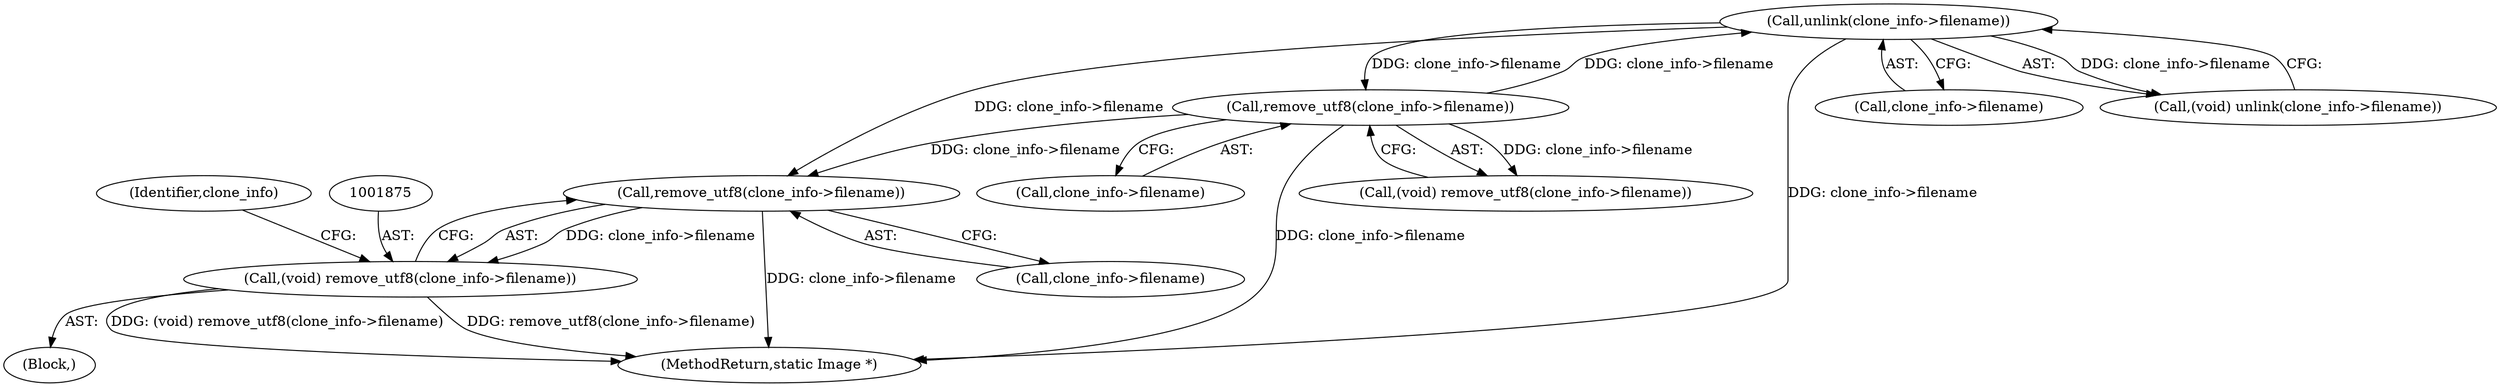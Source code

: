 digraph "0_ImageMagick_e5c063a1007506ba69e97a35effcdef944421c89@API" {
"1001876" [label="(Call,remove_utf8(clone_info->filename))"];
"1001756" [label="(Call,unlink(clone_info->filename))"];
"1001669" [label="(Call,remove_utf8(clone_info->filename))"];
"1001874" [label="(Call,(void) remove_utf8(clone_info->filename))"];
"1001757" [label="(Call,clone_info->filename)"];
"1001874" [label="(Call,(void) remove_utf8(clone_info->filename))"];
"1001754" [label="(Call,(void) unlink(clone_info->filename))"];
"1001864" [label="(Block,)"];
"1001877" [label="(Call,clone_info->filename)"];
"1001670" [label="(Call,clone_info->filename)"];
"1001669" [label="(Call,remove_utf8(clone_info->filename))"];
"1001667" [label="(Call,(void) remove_utf8(clone_info->filename))"];
"1001756" [label="(Call,unlink(clone_info->filename))"];
"1001916" [label="(MethodReturn,static Image *)"];
"1001881" [label="(Identifier,clone_info)"];
"1001876" [label="(Call,remove_utf8(clone_info->filename))"];
"1001876" -> "1001874"  [label="AST: "];
"1001876" -> "1001877"  [label="CFG: "];
"1001877" -> "1001876"  [label="AST: "];
"1001874" -> "1001876"  [label="CFG: "];
"1001876" -> "1001916"  [label="DDG: clone_info->filename"];
"1001876" -> "1001874"  [label="DDG: clone_info->filename"];
"1001756" -> "1001876"  [label="DDG: clone_info->filename"];
"1001669" -> "1001876"  [label="DDG: clone_info->filename"];
"1001756" -> "1001754"  [label="AST: "];
"1001756" -> "1001757"  [label="CFG: "];
"1001757" -> "1001756"  [label="AST: "];
"1001754" -> "1001756"  [label="CFG: "];
"1001756" -> "1001916"  [label="DDG: clone_info->filename"];
"1001756" -> "1001669"  [label="DDG: clone_info->filename"];
"1001756" -> "1001754"  [label="DDG: clone_info->filename"];
"1001669" -> "1001756"  [label="DDG: clone_info->filename"];
"1001669" -> "1001667"  [label="AST: "];
"1001669" -> "1001670"  [label="CFG: "];
"1001670" -> "1001669"  [label="AST: "];
"1001667" -> "1001669"  [label="CFG: "];
"1001669" -> "1001916"  [label="DDG: clone_info->filename"];
"1001669" -> "1001667"  [label="DDG: clone_info->filename"];
"1001874" -> "1001864"  [label="AST: "];
"1001875" -> "1001874"  [label="AST: "];
"1001881" -> "1001874"  [label="CFG: "];
"1001874" -> "1001916"  [label="DDG: (void) remove_utf8(clone_info->filename)"];
"1001874" -> "1001916"  [label="DDG: remove_utf8(clone_info->filename)"];
}
